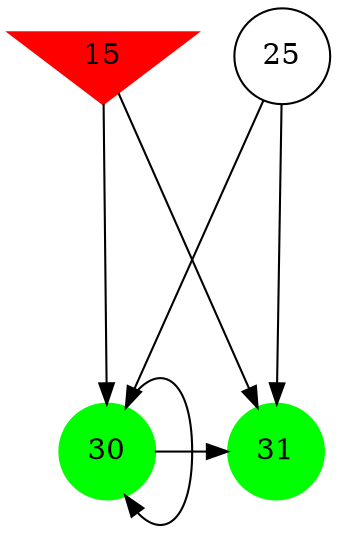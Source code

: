 digraph brain {
	ranksep=2.0;
	15 [shape=invtriangle,style=filled,color=red];
	25 [shape=circle,color=black];
	30 [shape=circle,style=filled,color=green];
	31 [shape=circle,style=filled,color=green];
	15	->	30;
	15	->	31;
	30	->	30;
	30	->	31;
	25	->	30;
	25	->	31;
	{ rank=same; 15; }
	{ rank=same; 25; }
	{ rank=same; 30; 31; }
}
